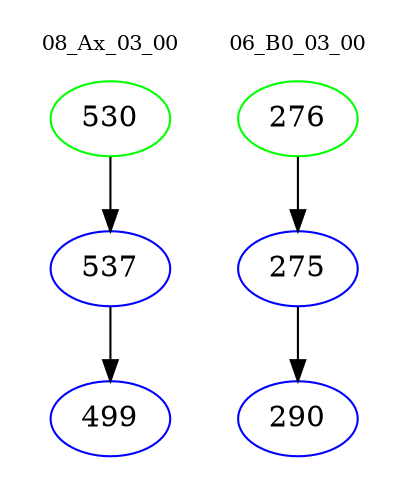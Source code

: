 digraph{
subgraph cluster_0 {
color = white
label = "08_Ax_03_00";
fontsize=10;
T0_530 [label="530", color="green"]
T0_530 -> T0_537 [color="black"]
T0_537 [label="537", color="blue"]
T0_537 -> T0_499 [color="black"]
T0_499 [label="499", color="blue"]
}
subgraph cluster_1 {
color = white
label = "06_B0_03_00";
fontsize=10;
T1_276 [label="276", color="green"]
T1_276 -> T1_275 [color="black"]
T1_275 [label="275", color="blue"]
T1_275 -> T1_290 [color="black"]
T1_290 [label="290", color="blue"]
}
}

